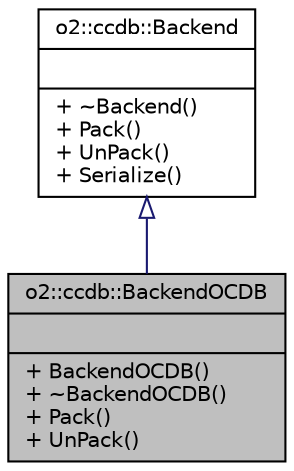 digraph "o2::ccdb::BackendOCDB"
{
 // INTERACTIVE_SVG=YES
  bgcolor="transparent";
  edge [fontname="Helvetica",fontsize="10",labelfontname="Helvetica",labelfontsize="10"];
  node [fontname="Helvetica",fontsize="10",shape=record];
  Node1 [label="{o2::ccdb::BackendOCDB\n||+ BackendOCDB()\l+ ~BackendOCDB()\l+ Pack()\l+ UnPack()\l}",height=0.2,width=0.4,color="black", fillcolor="grey75", style="filled" fontcolor="black"];
  Node2 -> Node1 [dir="back",color="midnightblue",fontsize="10",style="solid",arrowtail="onormal",fontname="Helvetica"];
  Node2 [label="{o2::ccdb::Backend\n||+ ~Backend()\l+ Pack()\l+ UnPack()\l+ Serialize()\l}",height=0.2,width=0.4,color="black",URL="$de/dfe/classo2_1_1ccdb_1_1Backend.html"];
}
